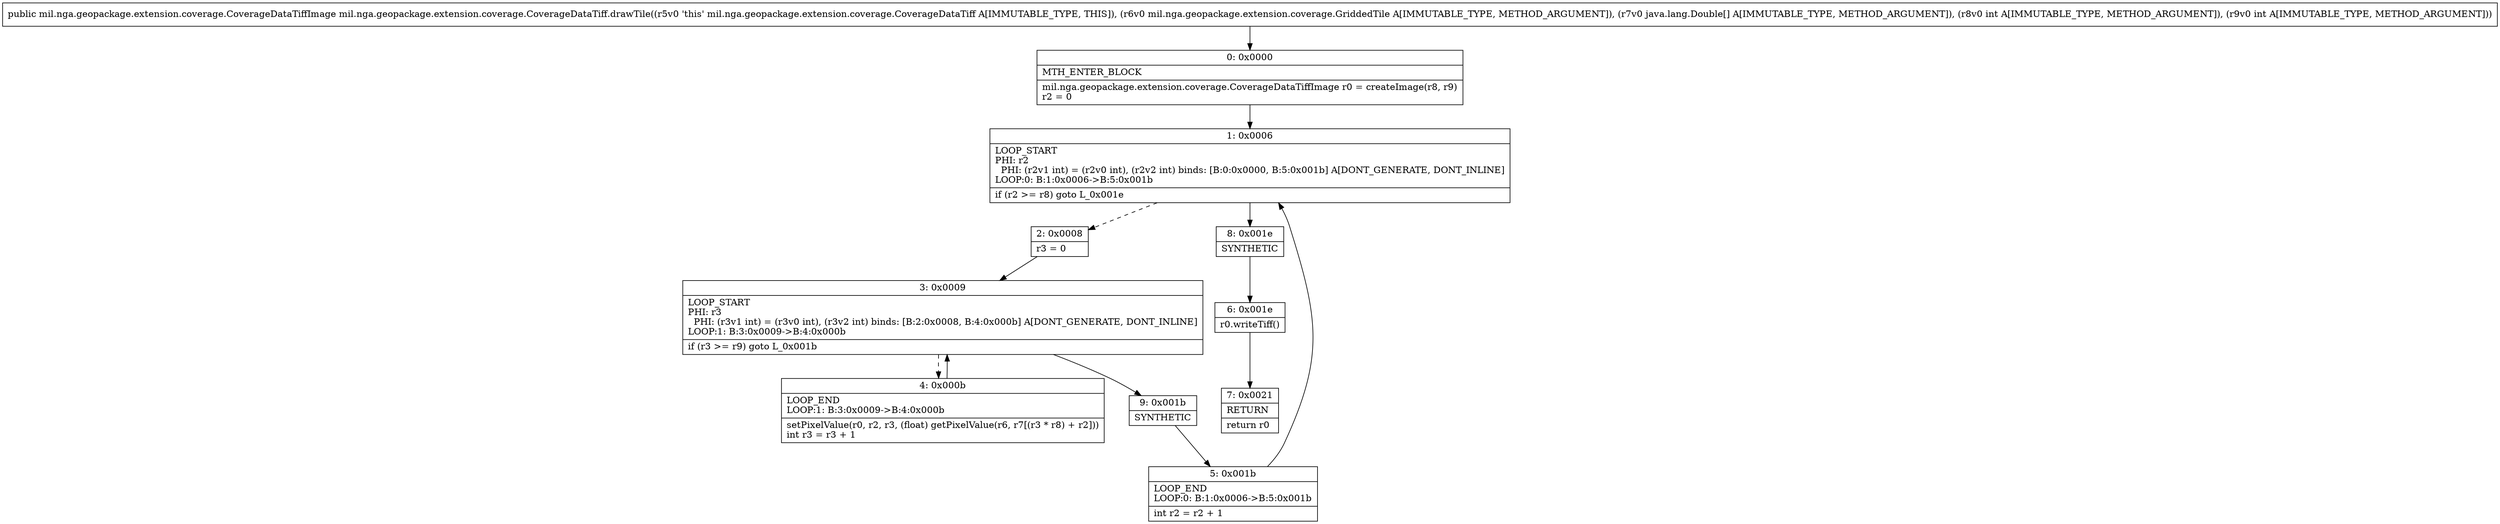 digraph "CFG formil.nga.geopackage.extension.coverage.CoverageDataTiff.drawTile(Lmil\/nga\/geopackage\/extension\/coverage\/GriddedTile;[Ljava\/lang\/Double;II)Lmil\/nga\/geopackage\/extension\/coverage\/CoverageDataTiffImage;" {
Node_0 [shape=record,label="{0\:\ 0x0000|MTH_ENTER_BLOCK\l|mil.nga.geopackage.extension.coverage.CoverageDataTiffImage r0 = createImage(r8, r9)\lr2 = 0\l}"];
Node_1 [shape=record,label="{1\:\ 0x0006|LOOP_START\lPHI: r2 \l  PHI: (r2v1 int) = (r2v0 int), (r2v2 int) binds: [B:0:0x0000, B:5:0x001b] A[DONT_GENERATE, DONT_INLINE]\lLOOP:0: B:1:0x0006\-\>B:5:0x001b\l|if (r2 \>= r8) goto L_0x001e\l}"];
Node_2 [shape=record,label="{2\:\ 0x0008|r3 = 0\l}"];
Node_3 [shape=record,label="{3\:\ 0x0009|LOOP_START\lPHI: r3 \l  PHI: (r3v1 int) = (r3v0 int), (r3v2 int) binds: [B:2:0x0008, B:4:0x000b] A[DONT_GENERATE, DONT_INLINE]\lLOOP:1: B:3:0x0009\-\>B:4:0x000b\l|if (r3 \>= r9) goto L_0x001b\l}"];
Node_4 [shape=record,label="{4\:\ 0x000b|LOOP_END\lLOOP:1: B:3:0x0009\-\>B:4:0x000b\l|setPixelValue(r0, r2, r3, (float) getPixelValue(r6, r7[(r3 * r8) + r2]))\lint r3 = r3 + 1\l}"];
Node_5 [shape=record,label="{5\:\ 0x001b|LOOP_END\lLOOP:0: B:1:0x0006\-\>B:5:0x001b\l|int r2 = r2 + 1\l}"];
Node_6 [shape=record,label="{6\:\ 0x001e|r0.writeTiff()\l}"];
Node_7 [shape=record,label="{7\:\ 0x0021|RETURN\l|return r0\l}"];
Node_8 [shape=record,label="{8\:\ 0x001e|SYNTHETIC\l}"];
Node_9 [shape=record,label="{9\:\ 0x001b|SYNTHETIC\l}"];
MethodNode[shape=record,label="{public mil.nga.geopackage.extension.coverage.CoverageDataTiffImage mil.nga.geopackage.extension.coverage.CoverageDataTiff.drawTile((r5v0 'this' mil.nga.geopackage.extension.coverage.CoverageDataTiff A[IMMUTABLE_TYPE, THIS]), (r6v0 mil.nga.geopackage.extension.coverage.GriddedTile A[IMMUTABLE_TYPE, METHOD_ARGUMENT]), (r7v0 java.lang.Double[] A[IMMUTABLE_TYPE, METHOD_ARGUMENT]), (r8v0 int A[IMMUTABLE_TYPE, METHOD_ARGUMENT]), (r9v0 int A[IMMUTABLE_TYPE, METHOD_ARGUMENT])) }"];
MethodNode -> Node_0;
Node_0 -> Node_1;
Node_1 -> Node_2[style=dashed];
Node_1 -> Node_8;
Node_2 -> Node_3;
Node_3 -> Node_4[style=dashed];
Node_3 -> Node_9;
Node_4 -> Node_3;
Node_5 -> Node_1;
Node_6 -> Node_7;
Node_8 -> Node_6;
Node_9 -> Node_5;
}

